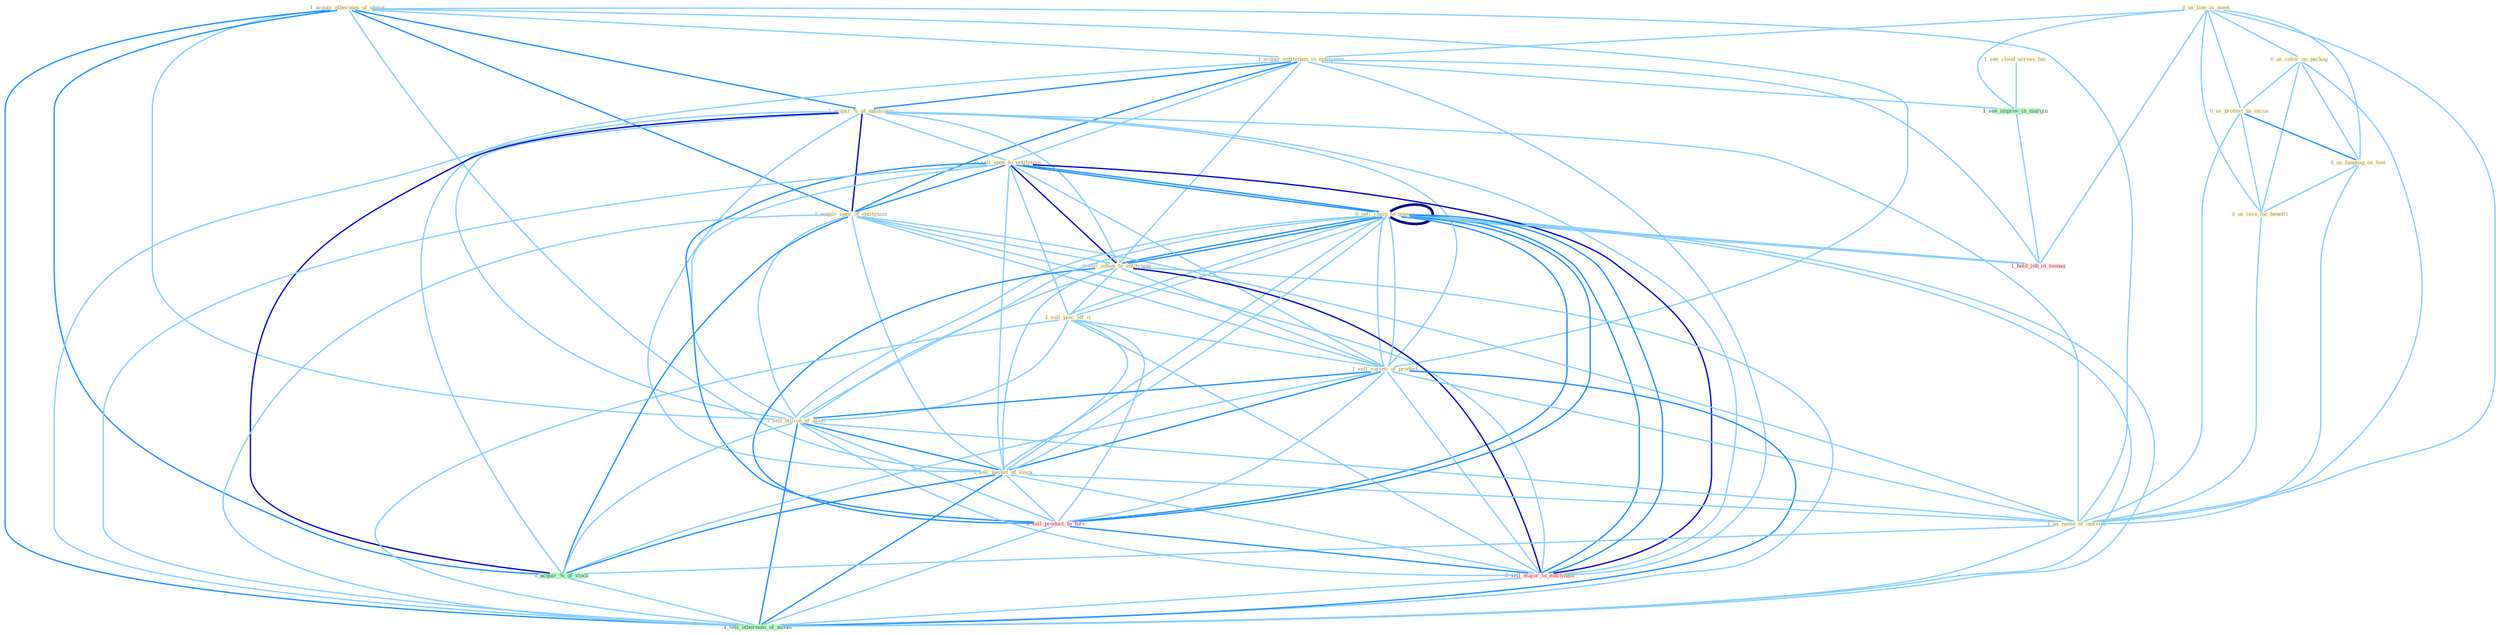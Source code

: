 Graph G{ 
    node
    [shape=polygon,style=filled,width=.5,height=.06,color="#BDFCC9",fixedsize=true,fontsize=4,
    fontcolor="#2f4f4f"];
    {node
    [color="#ffffe0", fontcolor="#8b7d6b"] "1_acquir_othernum_of_share " "0_us_line_in_meet " "0_sell_chain_to_manag " "1_acquir_entitynam_in_entitynam " "0_us_color_on_packag " "1_acquir_%_of_entitynam " "0_us_protest_as_excus " "0_sell_oper_to_entitynam " "1_acquir_oper_of_entitynam " "1_see_cloud_across_bai " "0_us_languag_as_tool " "0_sell_adhes_to_entitynam " "0_us_issu_for_benefit " "1_sell_piec_off_it " "1_sell_varieti_of_product " "1_sell_billion_of_asset " "1_sell_basket_of_stock " "1_us_name_of_individu "}
{node [color="#fff0f5", fontcolor="#b22222"] "1_hold_job_in_manag " "0_sell_product_to_forc " "0_sell_major_to_entitynam " "0_sell_chain_to_manag "}
edge [color="#B0E2FF"];

	"1_acquir_othernum_of_share " -- "1_acquir_entitynam_in_entitynam " [w="1", color="#87cefa" ];
	"1_acquir_othernum_of_share " -- "1_acquir_%_of_entitynam " [w="2", color="#1e90ff" , len=0.8];
	"1_acquir_othernum_of_share " -- "1_acquir_oper_of_entitynam " [w="2", color="#1e90ff" , len=0.8];
	"1_acquir_othernum_of_share " -- "1_sell_varieti_of_product " [w="1", color="#87cefa" ];
	"1_acquir_othernum_of_share " -- "1_sell_billion_of_asset " [w="1", color="#87cefa" ];
	"1_acquir_othernum_of_share " -- "1_sell_basket_of_stock " [w="1", color="#87cefa" ];
	"1_acquir_othernum_of_share " -- "1_us_name_of_individu " [w="1", color="#87cefa" ];
	"1_acquir_othernum_of_share " -- "1_acquir_%_of_stock " [w="2", color="#1e90ff" , len=0.8];
	"1_acquir_othernum_of_share " -- "1_sell_othernum_of_model " [w="2", color="#1e90ff" , len=0.8];
	"0_us_line_in_meet " -- "1_acquir_entitynam_in_entitynam " [w="1", color="#87cefa" ];
	"0_us_line_in_meet " -- "0_us_color_on_packag " [w="1", color="#87cefa" ];
	"0_us_line_in_meet " -- "0_us_protest_as_excus " [w="1", color="#87cefa" ];
	"0_us_line_in_meet " -- "0_us_languag_as_tool " [w="1", color="#87cefa" ];
	"0_us_line_in_meet " -- "0_us_issu_for_benefit " [w="1", color="#87cefa" ];
	"0_us_line_in_meet " -- "1_us_name_of_individu " [w="1", color="#87cefa" ];
	"0_us_line_in_meet " -- "1_see_improv_in_margin " [w="1", color="#87cefa" ];
	"0_us_line_in_meet " -- "1_hold_job_in_manag " [w="1", color="#87cefa" ];
	"0_sell_chain_to_manag " -- "0_sell_oper_to_entitynam " [w="2", color="#1e90ff" , len=0.8];
	"0_sell_chain_to_manag " -- "0_sell_adhes_to_entitynam " [w="2", color="#1e90ff" , len=0.8];
	"0_sell_chain_to_manag " -- "1_sell_piec_off_it " [w="1", color="#87cefa" ];
	"0_sell_chain_to_manag " -- "1_sell_varieti_of_product " [w="1", color="#87cefa" ];
	"0_sell_chain_to_manag " -- "1_sell_billion_of_asset " [w="1", color="#87cefa" ];
	"0_sell_chain_to_manag " -- "1_sell_basket_of_stock " [w="1", color="#87cefa" ];
	"0_sell_chain_to_manag " -- "1_hold_job_in_manag " [w="1", color="#87cefa" ];
	"0_sell_chain_to_manag " -- "0_sell_product_to_forc " [w="2", color="#1e90ff" , len=0.8];
	"0_sell_chain_to_manag " -- "0_sell_major_to_entitynam " [w="2", color="#1e90ff" , len=0.8];
	"0_sell_chain_to_manag " -- "0_sell_chain_to_manag " [w="4", style=bold, color="#000080", len=0.4];
	"0_sell_chain_to_manag " -- "1_sell_othernum_of_model " [w="1", color="#87cefa" ];
	"1_acquir_entitynam_in_entitynam " -- "1_acquir_%_of_entitynam " [w="2", color="#1e90ff" , len=0.8];
	"1_acquir_entitynam_in_entitynam " -- "0_sell_oper_to_entitynam " [w="1", color="#87cefa" ];
	"1_acquir_entitynam_in_entitynam " -- "1_acquir_oper_of_entitynam " [w="2", color="#1e90ff" , len=0.8];
	"1_acquir_entitynam_in_entitynam " -- "0_sell_adhes_to_entitynam " [w="1", color="#87cefa" ];
	"1_acquir_entitynam_in_entitynam " -- "1_see_improv_in_margin " [w="1", color="#87cefa" ];
	"1_acquir_entitynam_in_entitynam " -- "1_acquir_%_of_stock " [w="1", color="#87cefa" ];
	"1_acquir_entitynam_in_entitynam " -- "1_hold_job_in_manag " [w="1", color="#87cefa" ];
	"1_acquir_entitynam_in_entitynam " -- "0_sell_major_to_entitynam " [w="1", color="#87cefa" ];
	"0_us_color_on_packag " -- "0_us_protest_as_excus " [w="1", color="#87cefa" ];
	"0_us_color_on_packag " -- "0_us_languag_as_tool " [w="1", color="#87cefa" ];
	"0_us_color_on_packag " -- "0_us_issu_for_benefit " [w="1", color="#87cefa" ];
	"0_us_color_on_packag " -- "1_us_name_of_individu " [w="1", color="#87cefa" ];
	"1_acquir_%_of_entitynam " -- "0_sell_oper_to_entitynam " [w="1", color="#87cefa" ];
	"1_acquir_%_of_entitynam " -- "1_acquir_oper_of_entitynam " [w="3", color="#0000cd" , len=0.6];
	"1_acquir_%_of_entitynam " -- "0_sell_adhes_to_entitynam " [w="1", color="#87cefa" ];
	"1_acquir_%_of_entitynam " -- "1_sell_varieti_of_product " [w="1", color="#87cefa" ];
	"1_acquir_%_of_entitynam " -- "1_sell_billion_of_asset " [w="1", color="#87cefa" ];
	"1_acquir_%_of_entitynam " -- "1_sell_basket_of_stock " [w="1", color="#87cefa" ];
	"1_acquir_%_of_entitynam " -- "1_us_name_of_individu " [w="1", color="#87cefa" ];
	"1_acquir_%_of_entitynam " -- "1_acquir_%_of_stock " [w="3", color="#0000cd" , len=0.6];
	"1_acquir_%_of_entitynam " -- "0_sell_major_to_entitynam " [w="1", color="#87cefa" ];
	"1_acquir_%_of_entitynam " -- "1_sell_othernum_of_model " [w="1", color="#87cefa" ];
	"0_us_protest_as_excus " -- "0_us_languag_as_tool " [w="2", color="#1e90ff" , len=0.8];
	"0_us_protest_as_excus " -- "0_us_issu_for_benefit " [w="1", color="#87cefa" ];
	"0_us_protest_as_excus " -- "1_us_name_of_individu " [w="1", color="#87cefa" ];
	"0_sell_oper_to_entitynam " -- "1_acquir_oper_of_entitynam " [w="2", color="#1e90ff" , len=0.8];
	"0_sell_oper_to_entitynam " -- "0_sell_adhes_to_entitynam " [w="3", color="#0000cd" , len=0.6];
	"0_sell_oper_to_entitynam " -- "1_sell_piec_off_it " [w="1", color="#87cefa" ];
	"0_sell_oper_to_entitynam " -- "1_sell_varieti_of_product " [w="1", color="#87cefa" ];
	"0_sell_oper_to_entitynam " -- "1_sell_billion_of_asset " [w="1", color="#87cefa" ];
	"0_sell_oper_to_entitynam " -- "1_sell_basket_of_stock " [w="1", color="#87cefa" ];
	"0_sell_oper_to_entitynam " -- "0_sell_product_to_forc " [w="2", color="#1e90ff" , len=0.8];
	"0_sell_oper_to_entitynam " -- "0_sell_major_to_entitynam " [w="3", color="#0000cd" , len=0.6];
	"0_sell_oper_to_entitynam " -- "0_sell_chain_to_manag " [w="2", color="#1e90ff" , len=0.8];
	"0_sell_oper_to_entitynam " -- "1_sell_othernum_of_model " [w="1", color="#87cefa" ];
	"1_acquir_oper_of_entitynam " -- "0_sell_adhes_to_entitynam " [w="1", color="#87cefa" ];
	"1_acquir_oper_of_entitynam " -- "1_sell_varieti_of_product " [w="1", color="#87cefa" ];
	"1_acquir_oper_of_entitynam " -- "1_sell_billion_of_asset " [w="1", color="#87cefa" ];
	"1_acquir_oper_of_entitynam " -- "1_sell_basket_of_stock " [w="1", color="#87cefa" ];
	"1_acquir_oper_of_entitynam " -- "1_us_name_of_individu " [w="1", color="#87cefa" ];
	"1_acquir_oper_of_entitynam " -- "1_acquir_%_of_stock " [w="2", color="#1e90ff" , len=0.8];
	"1_acquir_oper_of_entitynam " -- "0_sell_major_to_entitynam " [w="1", color="#87cefa" ];
	"1_acquir_oper_of_entitynam " -- "1_sell_othernum_of_model " [w="1", color="#87cefa" ];
	"1_see_cloud_across_bai " -- "1_see_improv_in_margin " [w="1", color="#87cefa" ];
	"0_us_languag_as_tool " -- "0_us_issu_for_benefit " [w="1", color="#87cefa" ];
	"0_us_languag_as_tool " -- "1_us_name_of_individu " [w="1", color="#87cefa" ];
	"0_sell_adhes_to_entitynam " -- "1_sell_piec_off_it " [w="1", color="#87cefa" ];
	"0_sell_adhes_to_entitynam " -- "1_sell_varieti_of_product " [w="1", color="#87cefa" ];
	"0_sell_adhes_to_entitynam " -- "1_sell_billion_of_asset " [w="1", color="#87cefa" ];
	"0_sell_adhes_to_entitynam " -- "1_sell_basket_of_stock " [w="1", color="#87cefa" ];
	"0_sell_adhes_to_entitynam " -- "0_sell_product_to_forc " [w="2", color="#1e90ff" , len=0.8];
	"0_sell_adhes_to_entitynam " -- "0_sell_major_to_entitynam " [w="3", color="#0000cd" , len=0.6];
	"0_sell_adhes_to_entitynam " -- "0_sell_chain_to_manag " [w="2", color="#1e90ff" , len=0.8];
	"0_sell_adhes_to_entitynam " -- "1_sell_othernum_of_model " [w="1", color="#87cefa" ];
	"0_us_issu_for_benefit " -- "1_us_name_of_individu " [w="1", color="#87cefa" ];
	"1_sell_piec_off_it " -- "1_sell_varieti_of_product " [w="1", color="#87cefa" ];
	"1_sell_piec_off_it " -- "1_sell_billion_of_asset " [w="1", color="#87cefa" ];
	"1_sell_piec_off_it " -- "1_sell_basket_of_stock " [w="1", color="#87cefa" ];
	"1_sell_piec_off_it " -- "0_sell_product_to_forc " [w="1", color="#87cefa" ];
	"1_sell_piec_off_it " -- "0_sell_major_to_entitynam " [w="1", color="#87cefa" ];
	"1_sell_piec_off_it " -- "0_sell_chain_to_manag " [w="1", color="#87cefa" ];
	"1_sell_piec_off_it " -- "1_sell_othernum_of_model " [w="1", color="#87cefa" ];
	"1_sell_varieti_of_product " -- "1_sell_billion_of_asset " [w="2", color="#1e90ff" , len=0.8];
	"1_sell_varieti_of_product " -- "1_sell_basket_of_stock " [w="2", color="#1e90ff" , len=0.8];
	"1_sell_varieti_of_product " -- "1_us_name_of_individu " [w="1", color="#87cefa" ];
	"1_sell_varieti_of_product " -- "1_acquir_%_of_stock " [w="1", color="#87cefa" ];
	"1_sell_varieti_of_product " -- "0_sell_product_to_forc " [w="1", color="#87cefa" ];
	"1_sell_varieti_of_product " -- "0_sell_major_to_entitynam " [w="1", color="#87cefa" ];
	"1_sell_varieti_of_product " -- "0_sell_chain_to_manag " [w="1", color="#87cefa" ];
	"1_sell_varieti_of_product " -- "1_sell_othernum_of_model " [w="2", color="#1e90ff" , len=0.8];
	"1_sell_billion_of_asset " -- "1_sell_basket_of_stock " [w="2", color="#1e90ff" , len=0.8];
	"1_sell_billion_of_asset " -- "1_us_name_of_individu " [w="1", color="#87cefa" ];
	"1_sell_billion_of_asset " -- "1_acquir_%_of_stock " [w="1", color="#87cefa" ];
	"1_sell_billion_of_asset " -- "0_sell_product_to_forc " [w="1", color="#87cefa" ];
	"1_sell_billion_of_asset " -- "0_sell_major_to_entitynam " [w="1", color="#87cefa" ];
	"1_sell_billion_of_asset " -- "0_sell_chain_to_manag " [w="1", color="#87cefa" ];
	"1_sell_billion_of_asset " -- "1_sell_othernum_of_model " [w="2", color="#1e90ff" , len=0.8];
	"1_sell_basket_of_stock " -- "1_us_name_of_individu " [w="1", color="#87cefa" ];
	"1_sell_basket_of_stock " -- "1_acquir_%_of_stock " [w="2", color="#1e90ff" , len=0.8];
	"1_sell_basket_of_stock " -- "0_sell_product_to_forc " [w="1", color="#87cefa" ];
	"1_sell_basket_of_stock " -- "0_sell_major_to_entitynam " [w="1", color="#87cefa" ];
	"1_sell_basket_of_stock " -- "0_sell_chain_to_manag " [w="1", color="#87cefa" ];
	"1_sell_basket_of_stock " -- "1_sell_othernum_of_model " [w="2", color="#1e90ff" , len=0.8];
	"1_us_name_of_individu " -- "1_acquir_%_of_stock " [w="1", color="#87cefa" ];
	"1_us_name_of_individu " -- "1_sell_othernum_of_model " [w="1", color="#87cefa" ];
	"1_see_improv_in_margin " -- "1_hold_job_in_manag " [w="1", color="#87cefa" ];
	"1_acquir_%_of_stock " -- "1_sell_othernum_of_model " [w="1", color="#87cefa" ];
	"1_hold_job_in_manag " -- "0_sell_chain_to_manag " [w="1", color="#87cefa" ];
	"0_sell_product_to_forc " -- "0_sell_major_to_entitynam " [w="2", color="#1e90ff" , len=0.8];
	"0_sell_product_to_forc " -- "0_sell_chain_to_manag " [w="2", color="#1e90ff" , len=0.8];
	"0_sell_product_to_forc " -- "1_sell_othernum_of_model " [w="1", color="#87cefa" ];
	"0_sell_major_to_entitynam " -- "0_sell_chain_to_manag " [w="2", color="#1e90ff" , len=0.8];
	"0_sell_major_to_entitynam " -- "1_sell_othernum_of_model " [w="1", color="#87cefa" ];
	"0_sell_chain_to_manag " -- "1_sell_othernum_of_model " [w="1", color="#87cefa" ];
}